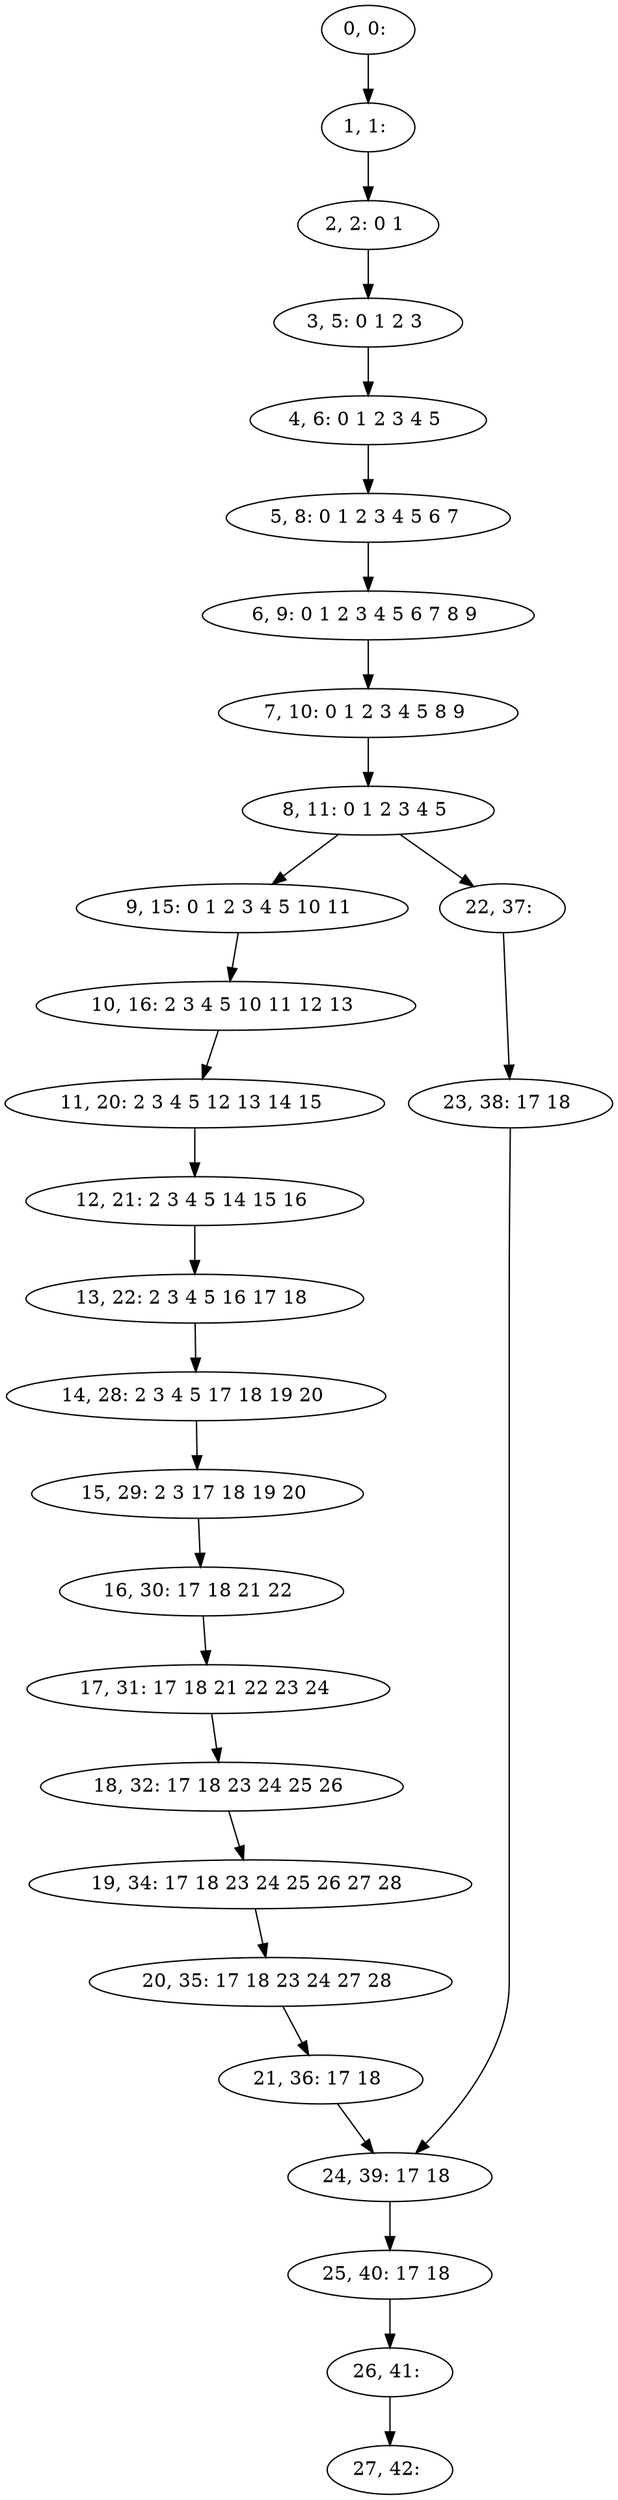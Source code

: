 digraph G {
0[label="0, 0: "];
1[label="1, 1: "];
2[label="2, 2: 0 1 "];
3[label="3, 5: 0 1 2 3 "];
4[label="4, 6: 0 1 2 3 4 5 "];
5[label="5, 8: 0 1 2 3 4 5 6 7 "];
6[label="6, 9: 0 1 2 3 4 5 6 7 8 9 "];
7[label="7, 10: 0 1 2 3 4 5 8 9 "];
8[label="8, 11: 0 1 2 3 4 5 "];
9[label="9, 15: 0 1 2 3 4 5 10 11 "];
10[label="10, 16: 2 3 4 5 10 11 12 13 "];
11[label="11, 20: 2 3 4 5 12 13 14 15 "];
12[label="12, 21: 2 3 4 5 14 15 16 "];
13[label="13, 22: 2 3 4 5 16 17 18 "];
14[label="14, 28: 2 3 4 5 17 18 19 20 "];
15[label="15, 29: 2 3 17 18 19 20 "];
16[label="16, 30: 17 18 21 22 "];
17[label="17, 31: 17 18 21 22 23 24 "];
18[label="18, 32: 17 18 23 24 25 26 "];
19[label="19, 34: 17 18 23 24 25 26 27 28 "];
20[label="20, 35: 17 18 23 24 27 28 "];
21[label="21, 36: 17 18 "];
22[label="22, 37: "];
23[label="23, 38: 17 18 "];
24[label="24, 39: 17 18 "];
25[label="25, 40: 17 18 "];
26[label="26, 41: "];
27[label="27, 42: "];
0->1 ;
1->2 ;
2->3 ;
3->4 ;
4->5 ;
5->6 ;
6->7 ;
7->8 ;
8->9 ;
8->22 ;
9->10 ;
10->11 ;
11->12 ;
12->13 ;
13->14 ;
14->15 ;
15->16 ;
16->17 ;
17->18 ;
18->19 ;
19->20 ;
20->21 ;
21->24 ;
22->23 ;
23->24 ;
24->25 ;
25->26 ;
26->27 ;
}
